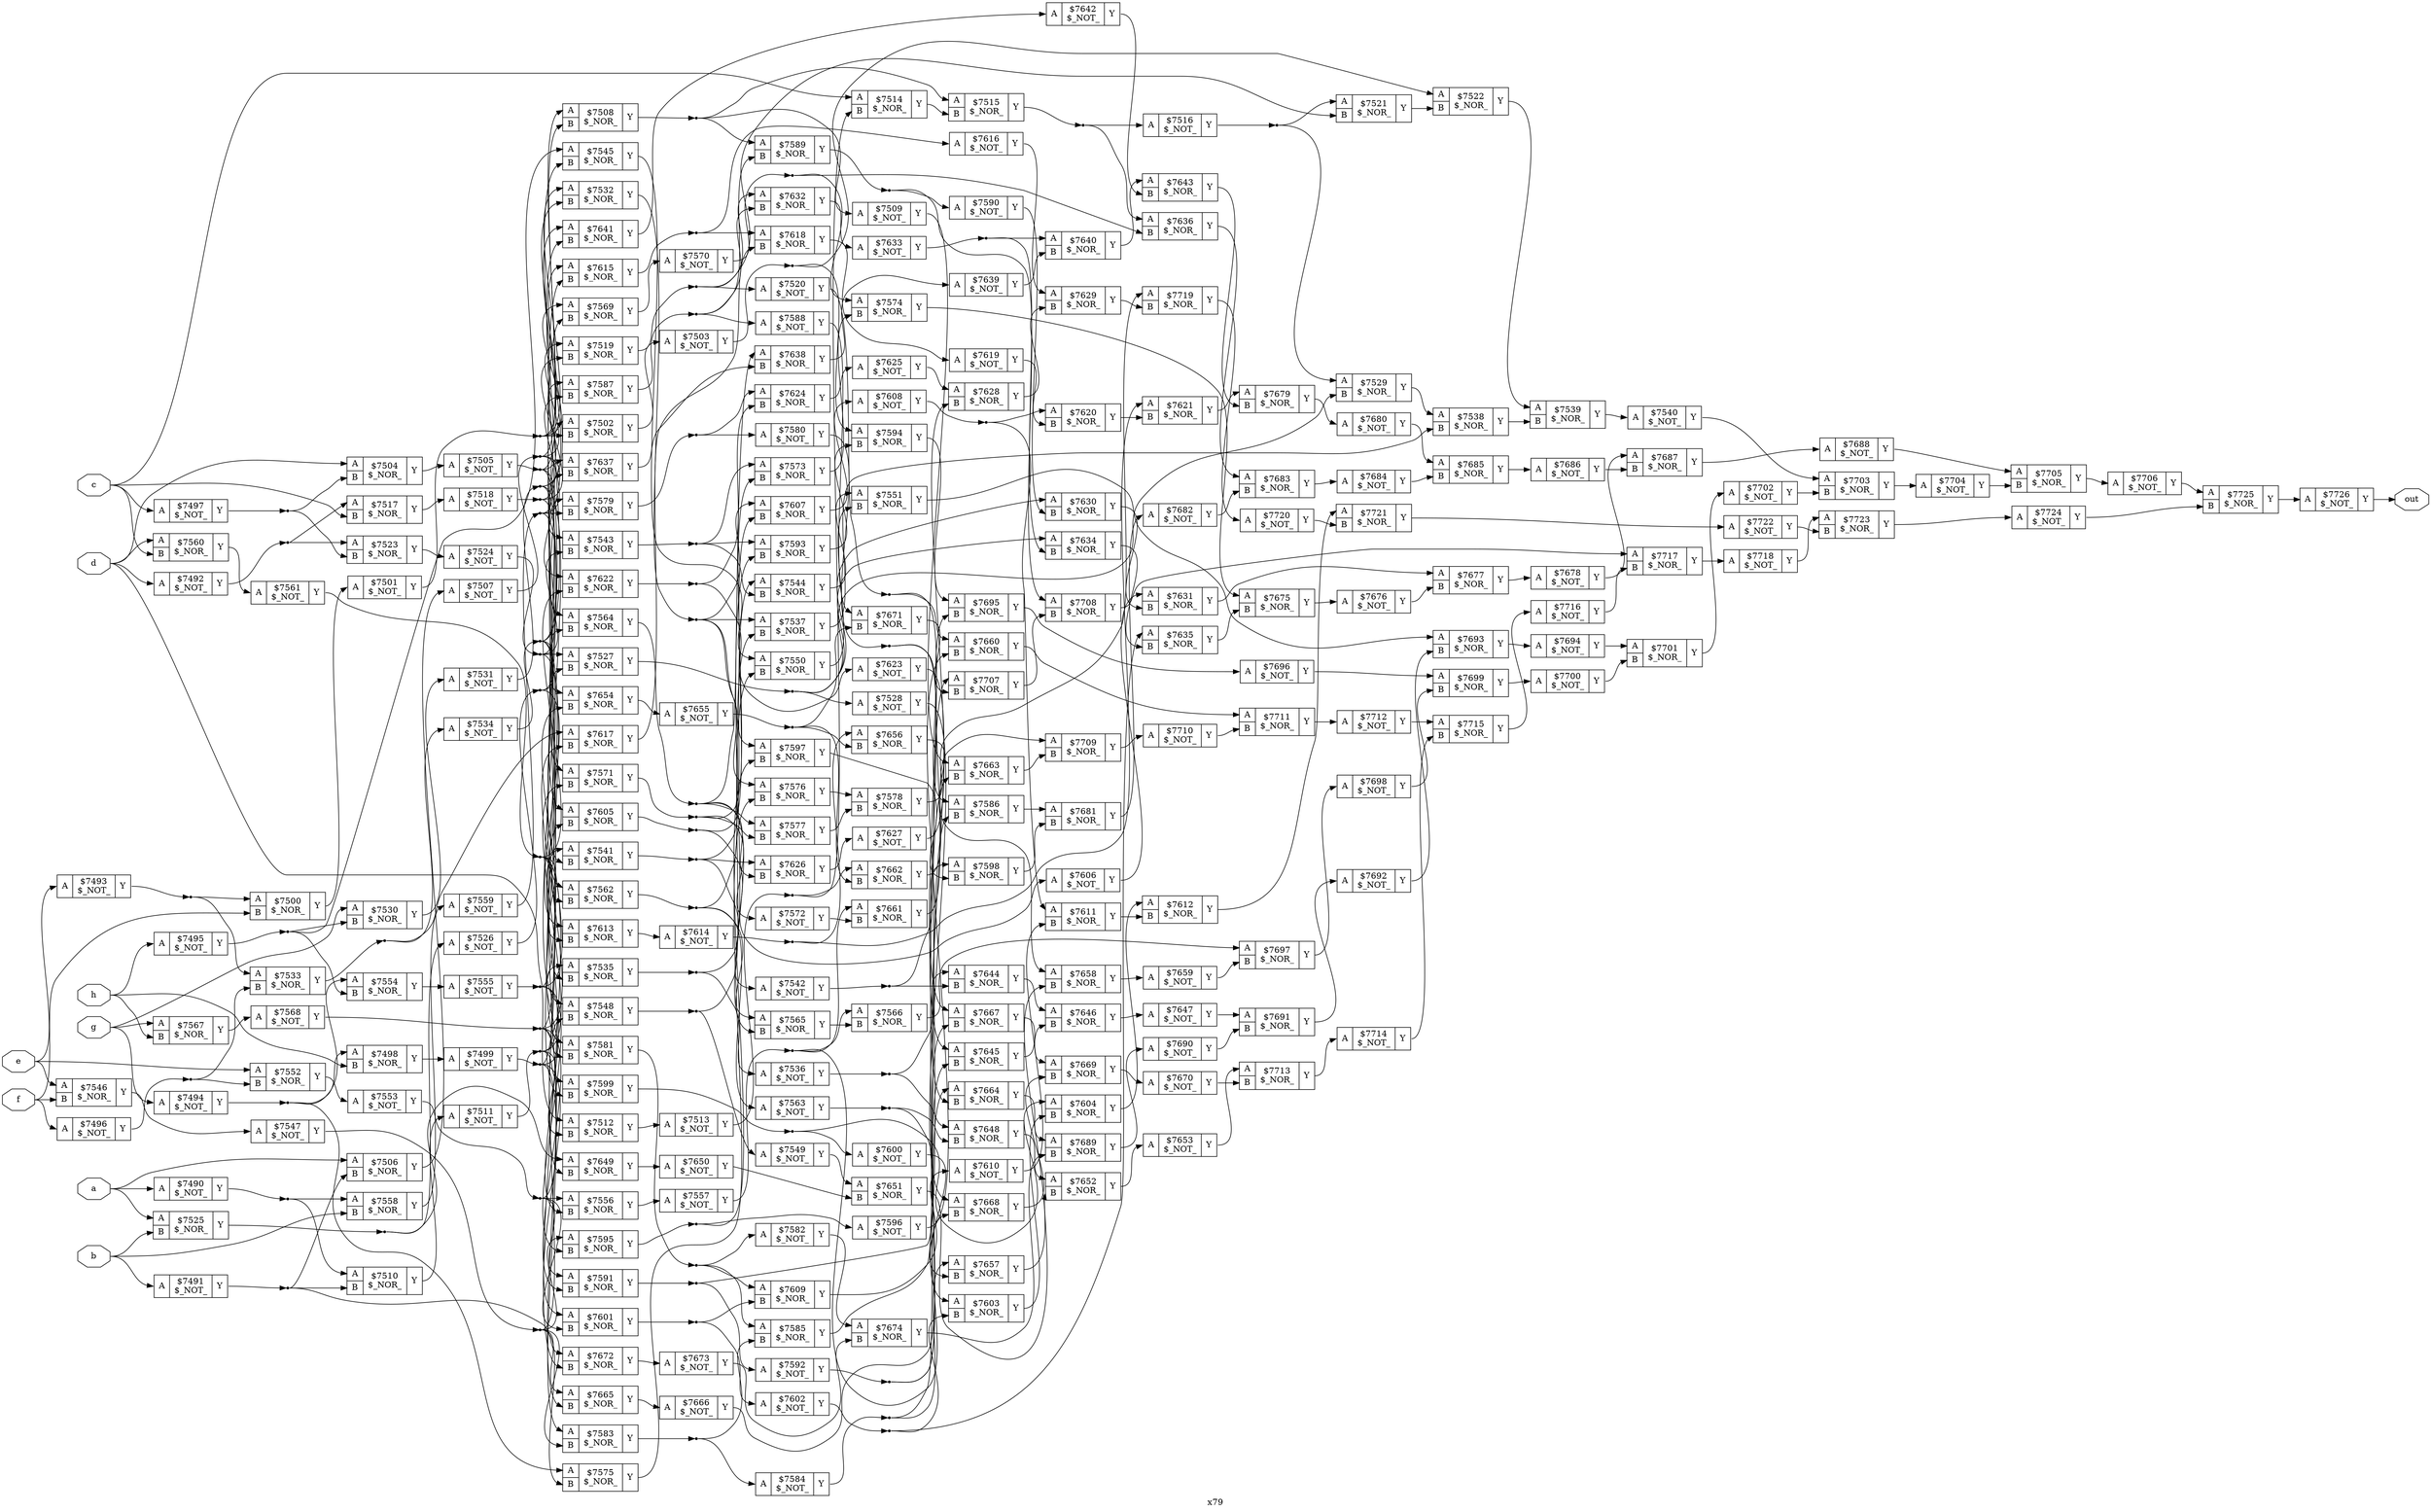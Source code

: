 digraph "x79" {
label="x79";
rankdir="LR";
remincross=true;
n237 [ shape=octagon, label="a", color="black", fontcolor="black" ];
n238 [ shape=octagon, label="b", color="black", fontcolor="black" ];
n239 [ shape=octagon, label="c", color="black", fontcolor="black" ];
n240 [ shape=octagon, label="d", color="black", fontcolor="black" ];
n241 [ shape=octagon, label="e", color="black", fontcolor="black" ];
n242 [ shape=octagon, label="f", color="black", fontcolor="black" ];
n243 [ shape=octagon, label="g", color="black", fontcolor="black" ];
n244 [ shape=octagon, label="h", color="black", fontcolor="black" ];
n245 [ shape=octagon, label="out", color="black", fontcolor="black" ];
c248 [ shape=record, label="{{<p246> A}|$7490\n$_NOT_|{<p247> Y}}" ];
c249 [ shape=record, label="{{<p246> A}|$7491\n$_NOT_|{<p247> Y}}" ];
c250 [ shape=record, label="{{<p246> A}|$7492\n$_NOT_|{<p247> Y}}" ];
c251 [ shape=record, label="{{<p246> A}|$7493\n$_NOT_|{<p247> Y}}" ];
c252 [ shape=record, label="{{<p246> A}|$7494\n$_NOT_|{<p247> Y}}" ];
c253 [ shape=record, label="{{<p246> A}|$7495\n$_NOT_|{<p247> Y}}" ];
c254 [ shape=record, label="{{<p246> A}|$7496\n$_NOT_|{<p247> Y}}" ];
c255 [ shape=record, label="{{<p246> A}|$7497\n$_NOT_|{<p247> Y}}" ];
c257 [ shape=record, label="{{<p246> A|<p256> B}|$7498\n$_NOR_|{<p247> Y}}" ];
c258 [ shape=record, label="{{<p246> A}|$7499\n$_NOT_|{<p247> Y}}" ];
c259 [ shape=record, label="{{<p246> A|<p256> B}|$7500\n$_NOR_|{<p247> Y}}" ];
c260 [ shape=record, label="{{<p246> A}|$7501\n$_NOT_|{<p247> Y}}" ];
c261 [ shape=record, label="{{<p246> A|<p256> B}|$7502\n$_NOR_|{<p247> Y}}" ];
c262 [ shape=record, label="{{<p246> A}|$7503\n$_NOT_|{<p247> Y}}" ];
c263 [ shape=record, label="{{<p246> A|<p256> B}|$7504\n$_NOR_|{<p247> Y}}" ];
c264 [ shape=record, label="{{<p246> A}|$7505\n$_NOT_|{<p247> Y}}" ];
c265 [ shape=record, label="{{<p246> A|<p256> B}|$7506\n$_NOR_|{<p247> Y}}" ];
c266 [ shape=record, label="{{<p246> A}|$7507\n$_NOT_|{<p247> Y}}" ];
c267 [ shape=record, label="{{<p246> A|<p256> B}|$7508\n$_NOR_|{<p247> Y}}" ];
c268 [ shape=record, label="{{<p246> A}|$7509\n$_NOT_|{<p247> Y}}" ];
c269 [ shape=record, label="{{<p246> A|<p256> B}|$7510\n$_NOR_|{<p247> Y}}" ];
c270 [ shape=record, label="{{<p246> A}|$7511\n$_NOT_|{<p247> Y}}" ];
c271 [ shape=record, label="{{<p246> A|<p256> B}|$7512\n$_NOR_|{<p247> Y}}" ];
c272 [ shape=record, label="{{<p246> A}|$7513\n$_NOT_|{<p247> Y}}" ];
c273 [ shape=record, label="{{<p246> A|<p256> B}|$7514\n$_NOR_|{<p247> Y}}" ];
c274 [ shape=record, label="{{<p246> A|<p256> B}|$7515\n$_NOR_|{<p247> Y}}" ];
c275 [ shape=record, label="{{<p246> A}|$7516\n$_NOT_|{<p247> Y}}" ];
c276 [ shape=record, label="{{<p246> A|<p256> B}|$7517\n$_NOR_|{<p247> Y}}" ];
c277 [ shape=record, label="{{<p246> A}|$7518\n$_NOT_|{<p247> Y}}" ];
c278 [ shape=record, label="{{<p246> A|<p256> B}|$7519\n$_NOR_|{<p247> Y}}" ];
c279 [ shape=record, label="{{<p246> A}|$7520\n$_NOT_|{<p247> Y}}" ];
c280 [ shape=record, label="{{<p246> A|<p256> B}|$7521\n$_NOR_|{<p247> Y}}" ];
c281 [ shape=record, label="{{<p246> A|<p256> B}|$7522\n$_NOR_|{<p247> Y}}" ];
c282 [ shape=record, label="{{<p246> A|<p256> B}|$7523\n$_NOR_|{<p247> Y}}" ];
c283 [ shape=record, label="{{<p246> A}|$7524\n$_NOT_|{<p247> Y}}" ];
c284 [ shape=record, label="{{<p246> A|<p256> B}|$7525\n$_NOR_|{<p247> Y}}" ];
c285 [ shape=record, label="{{<p246> A}|$7526\n$_NOT_|{<p247> Y}}" ];
c286 [ shape=record, label="{{<p246> A|<p256> B}|$7527\n$_NOR_|{<p247> Y}}" ];
c287 [ shape=record, label="{{<p246> A}|$7528\n$_NOT_|{<p247> Y}}" ];
c288 [ shape=record, label="{{<p246> A|<p256> B}|$7529\n$_NOR_|{<p247> Y}}" ];
c289 [ shape=record, label="{{<p246> A|<p256> B}|$7530\n$_NOR_|{<p247> Y}}" ];
c290 [ shape=record, label="{{<p246> A}|$7531\n$_NOT_|{<p247> Y}}" ];
c291 [ shape=record, label="{{<p246> A|<p256> B}|$7532\n$_NOR_|{<p247> Y}}" ];
c292 [ shape=record, label="{{<p246> A|<p256> B}|$7533\n$_NOR_|{<p247> Y}}" ];
c293 [ shape=record, label="{{<p246> A}|$7534\n$_NOT_|{<p247> Y}}" ];
c294 [ shape=record, label="{{<p246> A|<p256> B}|$7535\n$_NOR_|{<p247> Y}}" ];
c295 [ shape=record, label="{{<p246> A}|$7536\n$_NOT_|{<p247> Y}}" ];
c296 [ shape=record, label="{{<p246> A|<p256> B}|$7537\n$_NOR_|{<p247> Y}}" ];
c297 [ shape=record, label="{{<p246> A|<p256> B}|$7538\n$_NOR_|{<p247> Y}}" ];
c298 [ shape=record, label="{{<p246> A|<p256> B}|$7539\n$_NOR_|{<p247> Y}}" ];
c299 [ shape=record, label="{{<p246> A}|$7540\n$_NOT_|{<p247> Y}}" ];
c300 [ shape=record, label="{{<p246> A|<p256> B}|$7541\n$_NOR_|{<p247> Y}}" ];
c301 [ shape=record, label="{{<p246> A}|$7542\n$_NOT_|{<p247> Y}}" ];
c302 [ shape=record, label="{{<p246> A|<p256> B}|$7543\n$_NOR_|{<p247> Y}}" ];
c303 [ shape=record, label="{{<p246> A|<p256> B}|$7544\n$_NOR_|{<p247> Y}}" ];
c304 [ shape=record, label="{{<p246> A|<p256> B}|$7545\n$_NOR_|{<p247> Y}}" ];
c305 [ shape=record, label="{{<p246> A|<p256> B}|$7546\n$_NOR_|{<p247> Y}}" ];
c306 [ shape=record, label="{{<p246> A}|$7547\n$_NOT_|{<p247> Y}}" ];
c307 [ shape=record, label="{{<p246> A|<p256> B}|$7548\n$_NOR_|{<p247> Y}}" ];
c308 [ shape=record, label="{{<p246> A}|$7549\n$_NOT_|{<p247> Y}}" ];
c309 [ shape=record, label="{{<p246> A|<p256> B}|$7550\n$_NOR_|{<p247> Y}}" ];
c310 [ shape=record, label="{{<p246> A|<p256> B}|$7551\n$_NOR_|{<p247> Y}}" ];
c311 [ shape=record, label="{{<p246> A|<p256> B}|$7552\n$_NOR_|{<p247> Y}}" ];
c312 [ shape=record, label="{{<p246> A}|$7553\n$_NOT_|{<p247> Y}}" ];
c313 [ shape=record, label="{{<p246> A|<p256> B}|$7554\n$_NOR_|{<p247> Y}}" ];
c314 [ shape=record, label="{{<p246> A}|$7555\n$_NOT_|{<p247> Y}}" ];
c315 [ shape=record, label="{{<p246> A|<p256> B}|$7556\n$_NOR_|{<p247> Y}}" ];
c316 [ shape=record, label="{{<p246> A}|$7557\n$_NOT_|{<p247> Y}}" ];
c317 [ shape=record, label="{{<p246> A|<p256> B}|$7558\n$_NOR_|{<p247> Y}}" ];
c318 [ shape=record, label="{{<p246> A}|$7559\n$_NOT_|{<p247> Y}}" ];
c319 [ shape=record, label="{{<p246> A|<p256> B}|$7560\n$_NOR_|{<p247> Y}}" ];
c320 [ shape=record, label="{{<p246> A}|$7561\n$_NOT_|{<p247> Y}}" ];
c321 [ shape=record, label="{{<p246> A|<p256> B}|$7562\n$_NOR_|{<p247> Y}}" ];
c322 [ shape=record, label="{{<p246> A}|$7563\n$_NOT_|{<p247> Y}}" ];
c323 [ shape=record, label="{{<p246> A|<p256> B}|$7564\n$_NOR_|{<p247> Y}}" ];
c324 [ shape=record, label="{{<p246> A|<p256> B}|$7565\n$_NOR_|{<p247> Y}}" ];
c325 [ shape=record, label="{{<p246> A|<p256> B}|$7566\n$_NOR_|{<p247> Y}}" ];
c326 [ shape=record, label="{{<p246> A|<p256> B}|$7567\n$_NOR_|{<p247> Y}}" ];
c327 [ shape=record, label="{{<p246> A}|$7568\n$_NOT_|{<p247> Y}}" ];
c328 [ shape=record, label="{{<p246> A|<p256> B}|$7569\n$_NOR_|{<p247> Y}}" ];
c329 [ shape=record, label="{{<p246> A}|$7570\n$_NOT_|{<p247> Y}}" ];
c330 [ shape=record, label="{{<p246> A|<p256> B}|$7571\n$_NOR_|{<p247> Y}}" ];
c331 [ shape=record, label="{{<p246> A}|$7572\n$_NOT_|{<p247> Y}}" ];
c332 [ shape=record, label="{{<p246> A|<p256> B}|$7573\n$_NOR_|{<p247> Y}}" ];
c333 [ shape=record, label="{{<p246> A|<p256> B}|$7574\n$_NOR_|{<p247> Y}}" ];
c334 [ shape=record, label="{{<p246> A|<p256> B}|$7575\n$_NOR_|{<p247> Y}}" ];
c335 [ shape=record, label="{{<p246> A|<p256> B}|$7576\n$_NOR_|{<p247> Y}}" ];
c336 [ shape=record, label="{{<p246> A|<p256> B}|$7577\n$_NOR_|{<p247> Y}}" ];
c337 [ shape=record, label="{{<p246> A|<p256> B}|$7578\n$_NOR_|{<p247> Y}}" ];
c338 [ shape=record, label="{{<p246> A|<p256> B}|$7579\n$_NOR_|{<p247> Y}}" ];
c339 [ shape=record, label="{{<p246> A}|$7580\n$_NOT_|{<p247> Y}}" ];
c340 [ shape=record, label="{{<p246> A|<p256> B}|$7581\n$_NOR_|{<p247> Y}}" ];
c341 [ shape=record, label="{{<p246> A}|$7582\n$_NOT_|{<p247> Y}}" ];
c342 [ shape=record, label="{{<p246> A|<p256> B}|$7583\n$_NOR_|{<p247> Y}}" ];
c343 [ shape=record, label="{{<p246> A}|$7584\n$_NOT_|{<p247> Y}}" ];
c344 [ shape=record, label="{{<p246> A|<p256> B}|$7585\n$_NOR_|{<p247> Y}}" ];
c345 [ shape=record, label="{{<p246> A|<p256> B}|$7586\n$_NOR_|{<p247> Y}}" ];
c346 [ shape=record, label="{{<p246> A|<p256> B}|$7587\n$_NOR_|{<p247> Y}}" ];
c347 [ shape=record, label="{{<p246> A}|$7588\n$_NOT_|{<p247> Y}}" ];
c348 [ shape=record, label="{{<p246> A|<p256> B}|$7589\n$_NOR_|{<p247> Y}}" ];
c349 [ shape=record, label="{{<p246> A}|$7590\n$_NOT_|{<p247> Y}}" ];
c350 [ shape=record, label="{{<p246> A|<p256> B}|$7591\n$_NOR_|{<p247> Y}}" ];
c351 [ shape=record, label="{{<p246> A}|$7592\n$_NOT_|{<p247> Y}}" ];
c352 [ shape=record, label="{{<p246> A|<p256> B}|$7593\n$_NOR_|{<p247> Y}}" ];
c353 [ shape=record, label="{{<p246> A|<p256> B}|$7594\n$_NOR_|{<p247> Y}}" ];
c354 [ shape=record, label="{{<p246> A|<p256> B}|$7595\n$_NOR_|{<p247> Y}}" ];
c355 [ shape=record, label="{{<p246> A}|$7596\n$_NOT_|{<p247> Y}}" ];
c356 [ shape=record, label="{{<p246> A|<p256> B}|$7597\n$_NOR_|{<p247> Y}}" ];
c357 [ shape=record, label="{{<p246> A|<p256> B}|$7598\n$_NOR_|{<p247> Y}}" ];
c358 [ shape=record, label="{{<p246> A|<p256> B}|$7599\n$_NOR_|{<p247> Y}}" ];
c359 [ shape=record, label="{{<p246> A}|$7600\n$_NOT_|{<p247> Y}}" ];
c360 [ shape=record, label="{{<p246> A|<p256> B}|$7601\n$_NOR_|{<p247> Y}}" ];
c361 [ shape=record, label="{{<p246> A}|$7602\n$_NOT_|{<p247> Y}}" ];
c362 [ shape=record, label="{{<p246> A|<p256> B}|$7603\n$_NOR_|{<p247> Y}}" ];
c363 [ shape=record, label="{{<p246> A|<p256> B}|$7604\n$_NOR_|{<p247> Y}}" ];
c364 [ shape=record, label="{{<p246> A|<p256> B}|$7605\n$_NOR_|{<p247> Y}}" ];
c365 [ shape=record, label="{{<p246> A}|$7606\n$_NOT_|{<p247> Y}}" ];
c366 [ shape=record, label="{{<p246> A|<p256> B}|$7607\n$_NOR_|{<p247> Y}}" ];
c367 [ shape=record, label="{{<p246> A}|$7608\n$_NOT_|{<p247> Y}}" ];
c368 [ shape=record, label="{{<p246> A|<p256> B}|$7609\n$_NOR_|{<p247> Y}}" ];
c369 [ shape=record, label="{{<p246> A}|$7610\n$_NOT_|{<p247> Y}}" ];
c370 [ shape=record, label="{{<p246> A|<p256> B}|$7611\n$_NOR_|{<p247> Y}}" ];
c371 [ shape=record, label="{{<p246> A|<p256> B}|$7612\n$_NOR_|{<p247> Y}}" ];
c372 [ shape=record, label="{{<p246> A|<p256> B}|$7613\n$_NOR_|{<p247> Y}}" ];
c373 [ shape=record, label="{{<p246> A}|$7614\n$_NOT_|{<p247> Y}}" ];
c374 [ shape=record, label="{{<p246> A|<p256> B}|$7615\n$_NOR_|{<p247> Y}}" ];
c375 [ shape=record, label="{{<p246> A}|$7616\n$_NOT_|{<p247> Y}}" ];
c376 [ shape=record, label="{{<p246> A|<p256> B}|$7617\n$_NOR_|{<p247> Y}}" ];
c377 [ shape=record, label="{{<p246> A|<p256> B}|$7618\n$_NOR_|{<p247> Y}}" ];
c378 [ shape=record, label="{{<p246> A}|$7619\n$_NOT_|{<p247> Y}}" ];
c379 [ shape=record, label="{{<p246> A|<p256> B}|$7620\n$_NOR_|{<p247> Y}}" ];
c380 [ shape=record, label="{{<p246> A|<p256> B}|$7621\n$_NOR_|{<p247> Y}}" ];
c381 [ shape=record, label="{{<p246> A|<p256> B}|$7622\n$_NOR_|{<p247> Y}}" ];
c382 [ shape=record, label="{{<p246> A}|$7623\n$_NOT_|{<p247> Y}}" ];
c383 [ shape=record, label="{{<p246> A|<p256> B}|$7624\n$_NOR_|{<p247> Y}}" ];
c384 [ shape=record, label="{{<p246> A}|$7625\n$_NOT_|{<p247> Y}}" ];
c385 [ shape=record, label="{{<p246> A|<p256> B}|$7626\n$_NOR_|{<p247> Y}}" ];
c386 [ shape=record, label="{{<p246> A}|$7627\n$_NOT_|{<p247> Y}}" ];
c387 [ shape=record, label="{{<p246> A|<p256> B}|$7628\n$_NOR_|{<p247> Y}}" ];
c388 [ shape=record, label="{{<p246> A|<p256> B}|$7629\n$_NOR_|{<p247> Y}}" ];
c389 [ shape=record, label="{{<p246> A|<p256> B}|$7630\n$_NOR_|{<p247> Y}}" ];
c390 [ shape=record, label="{{<p246> A|<p256> B}|$7631\n$_NOR_|{<p247> Y}}" ];
c391 [ shape=record, label="{{<p246> A|<p256> B}|$7632\n$_NOR_|{<p247> Y}}" ];
c392 [ shape=record, label="{{<p246> A}|$7633\n$_NOT_|{<p247> Y}}" ];
c393 [ shape=record, label="{{<p246> A|<p256> B}|$7634\n$_NOR_|{<p247> Y}}" ];
c394 [ shape=record, label="{{<p246> A|<p256> B}|$7635\n$_NOR_|{<p247> Y}}" ];
c395 [ shape=record, label="{{<p246> A|<p256> B}|$7636\n$_NOR_|{<p247> Y}}" ];
c396 [ shape=record, label="{{<p246> A|<p256> B}|$7637\n$_NOR_|{<p247> Y}}" ];
c397 [ shape=record, label="{{<p246> A|<p256> B}|$7638\n$_NOR_|{<p247> Y}}" ];
c398 [ shape=record, label="{{<p246> A}|$7639\n$_NOT_|{<p247> Y}}" ];
c399 [ shape=record, label="{{<p246> A|<p256> B}|$7640\n$_NOR_|{<p247> Y}}" ];
c400 [ shape=record, label="{{<p246> A|<p256> B}|$7641\n$_NOR_|{<p247> Y}}" ];
c401 [ shape=record, label="{{<p246> A}|$7642\n$_NOT_|{<p247> Y}}" ];
c402 [ shape=record, label="{{<p246> A|<p256> B}|$7643\n$_NOR_|{<p247> Y}}" ];
c403 [ shape=record, label="{{<p246> A|<p256> B}|$7644\n$_NOR_|{<p247> Y}}" ];
c404 [ shape=record, label="{{<p246> A|<p256> B}|$7645\n$_NOR_|{<p247> Y}}" ];
c405 [ shape=record, label="{{<p246> A|<p256> B}|$7646\n$_NOR_|{<p247> Y}}" ];
c406 [ shape=record, label="{{<p246> A}|$7647\n$_NOT_|{<p247> Y}}" ];
c407 [ shape=record, label="{{<p246> A|<p256> B}|$7648\n$_NOR_|{<p247> Y}}" ];
c408 [ shape=record, label="{{<p246> A|<p256> B}|$7649\n$_NOR_|{<p247> Y}}" ];
c409 [ shape=record, label="{{<p246> A}|$7650\n$_NOT_|{<p247> Y}}" ];
c410 [ shape=record, label="{{<p246> A|<p256> B}|$7651\n$_NOR_|{<p247> Y}}" ];
c411 [ shape=record, label="{{<p246> A|<p256> B}|$7652\n$_NOR_|{<p247> Y}}" ];
c412 [ shape=record, label="{{<p246> A}|$7653\n$_NOT_|{<p247> Y}}" ];
c413 [ shape=record, label="{{<p246> A|<p256> B}|$7654\n$_NOR_|{<p247> Y}}" ];
c414 [ shape=record, label="{{<p246> A}|$7655\n$_NOT_|{<p247> Y}}" ];
c415 [ shape=record, label="{{<p246> A|<p256> B}|$7656\n$_NOR_|{<p247> Y}}" ];
c416 [ shape=record, label="{{<p246> A|<p256> B}|$7657\n$_NOR_|{<p247> Y}}" ];
c417 [ shape=record, label="{{<p246> A|<p256> B}|$7658\n$_NOR_|{<p247> Y}}" ];
c418 [ shape=record, label="{{<p246> A}|$7659\n$_NOT_|{<p247> Y}}" ];
c419 [ shape=record, label="{{<p246> A|<p256> B}|$7660\n$_NOR_|{<p247> Y}}" ];
c420 [ shape=record, label="{{<p246> A|<p256> B}|$7661\n$_NOR_|{<p247> Y}}" ];
c421 [ shape=record, label="{{<p246> A|<p256> B}|$7662\n$_NOR_|{<p247> Y}}" ];
c422 [ shape=record, label="{{<p246> A|<p256> B}|$7663\n$_NOR_|{<p247> Y}}" ];
c423 [ shape=record, label="{{<p246> A|<p256> B}|$7664\n$_NOR_|{<p247> Y}}" ];
c424 [ shape=record, label="{{<p246> A|<p256> B}|$7665\n$_NOR_|{<p247> Y}}" ];
c425 [ shape=record, label="{{<p246> A}|$7666\n$_NOT_|{<p247> Y}}" ];
c426 [ shape=record, label="{{<p246> A|<p256> B}|$7667\n$_NOR_|{<p247> Y}}" ];
c427 [ shape=record, label="{{<p246> A|<p256> B}|$7668\n$_NOR_|{<p247> Y}}" ];
c428 [ shape=record, label="{{<p246> A|<p256> B}|$7669\n$_NOR_|{<p247> Y}}" ];
c429 [ shape=record, label="{{<p246> A}|$7670\n$_NOT_|{<p247> Y}}" ];
c430 [ shape=record, label="{{<p246> A|<p256> B}|$7671\n$_NOR_|{<p247> Y}}" ];
c431 [ shape=record, label="{{<p246> A|<p256> B}|$7672\n$_NOR_|{<p247> Y}}" ];
c432 [ shape=record, label="{{<p246> A}|$7673\n$_NOT_|{<p247> Y}}" ];
c433 [ shape=record, label="{{<p246> A|<p256> B}|$7674\n$_NOR_|{<p247> Y}}" ];
c434 [ shape=record, label="{{<p246> A|<p256> B}|$7675\n$_NOR_|{<p247> Y}}" ];
c435 [ shape=record, label="{{<p246> A}|$7676\n$_NOT_|{<p247> Y}}" ];
c436 [ shape=record, label="{{<p246> A|<p256> B}|$7677\n$_NOR_|{<p247> Y}}" ];
c437 [ shape=record, label="{{<p246> A}|$7678\n$_NOT_|{<p247> Y}}" ];
c438 [ shape=record, label="{{<p246> A|<p256> B}|$7679\n$_NOR_|{<p247> Y}}" ];
c439 [ shape=record, label="{{<p246> A}|$7680\n$_NOT_|{<p247> Y}}" ];
c440 [ shape=record, label="{{<p246> A|<p256> B}|$7681\n$_NOR_|{<p247> Y}}" ];
c441 [ shape=record, label="{{<p246> A}|$7682\n$_NOT_|{<p247> Y}}" ];
c442 [ shape=record, label="{{<p246> A|<p256> B}|$7683\n$_NOR_|{<p247> Y}}" ];
c443 [ shape=record, label="{{<p246> A}|$7684\n$_NOT_|{<p247> Y}}" ];
c444 [ shape=record, label="{{<p246> A|<p256> B}|$7685\n$_NOR_|{<p247> Y}}" ];
c445 [ shape=record, label="{{<p246> A}|$7686\n$_NOT_|{<p247> Y}}" ];
c446 [ shape=record, label="{{<p246> A|<p256> B}|$7687\n$_NOR_|{<p247> Y}}" ];
c447 [ shape=record, label="{{<p246> A}|$7688\n$_NOT_|{<p247> Y}}" ];
c448 [ shape=record, label="{{<p246> A|<p256> B}|$7689\n$_NOR_|{<p247> Y}}" ];
c449 [ shape=record, label="{{<p246> A}|$7690\n$_NOT_|{<p247> Y}}" ];
c450 [ shape=record, label="{{<p246> A|<p256> B}|$7691\n$_NOR_|{<p247> Y}}" ];
c451 [ shape=record, label="{{<p246> A}|$7692\n$_NOT_|{<p247> Y}}" ];
c452 [ shape=record, label="{{<p246> A|<p256> B}|$7693\n$_NOR_|{<p247> Y}}" ];
c453 [ shape=record, label="{{<p246> A}|$7694\n$_NOT_|{<p247> Y}}" ];
c454 [ shape=record, label="{{<p246> A|<p256> B}|$7695\n$_NOR_|{<p247> Y}}" ];
c455 [ shape=record, label="{{<p246> A}|$7696\n$_NOT_|{<p247> Y}}" ];
c456 [ shape=record, label="{{<p246> A|<p256> B}|$7697\n$_NOR_|{<p247> Y}}" ];
c457 [ shape=record, label="{{<p246> A}|$7698\n$_NOT_|{<p247> Y}}" ];
c458 [ shape=record, label="{{<p246> A|<p256> B}|$7699\n$_NOR_|{<p247> Y}}" ];
c459 [ shape=record, label="{{<p246> A}|$7700\n$_NOT_|{<p247> Y}}" ];
c460 [ shape=record, label="{{<p246> A|<p256> B}|$7701\n$_NOR_|{<p247> Y}}" ];
c461 [ shape=record, label="{{<p246> A}|$7702\n$_NOT_|{<p247> Y}}" ];
c462 [ shape=record, label="{{<p246> A|<p256> B}|$7703\n$_NOR_|{<p247> Y}}" ];
c463 [ shape=record, label="{{<p246> A}|$7704\n$_NOT_|{<p247> Y}}" ];
c464 [ shape=record, label="{{<p246> A|<p256> B}|$7705\n$_NOR_|{<p247> Y}}" ];
c465 [ shape=record, label="{{<p246> A}|$7706\n$_NOT_|{<p247> Y}}" ];
c466 [ shape=record, label="{{<p246> A|<p256> B}|$7707\n$_NOR_|{<p247> Y}}" ];
c467 [ shape=record, label="{{<p246> A|<p256> B}|$7708\n$_NOR_|{<p247> Y}}" ];
c468 [ shape=record, label="{{<p246> A|<p256> B}|$7709\n$_NOR_|{<p247> Y}}" ];
c469 [ shape=record, label="{{<p246> A}|$7710\n$_NOT_|{<p247> Y}}" ];
c470 [ shape=record, label="{{<p246> A|<p256> B}|$7711\n$_NOR_|{<p247> Y}}" ];
c471 [ shape=record, label="{{<p246> A}|$7712\n$_NOT_|{<p247> Y}}" ];
c472 [ shape=record, label="{{<p246> A|<p256> B}|$7713\n$_NOR_|{<p247> Y}}" ];
c473 [ shape=record, label="{{<p246> A}|$7714\n$_NOT_|{<p247> Y}}" ];
c474 [ shape=record, label="{{<p246> A|<p256> B}|$7715\n$_NOR_|{<p247> Y}}" ];
c475 [ shape=record, label="{{<p246> A}|$7716\n$_NOT_|{<p247> Y}}" ];
c476 [ shape=record, label="{{<p246> A|<p256> B}|$7717\n$_NOR_|{<p247> Y}}" ];
c477 [ shape=record, label="{{<p246> A}|$7718\n$_NOT_|{<p247> Y}}" ];
c478 [ shape=record, label="{{<p246> A|<p256> B}|$7719\n$_NOR_|{<p247> Y}}" ];
c479 [ shape=record, label="{{<p246> A}|$7720\n$_NOT_|{<p247> Y}}" ];
c480 [ shape=record, label="{{<p246> A|<p256> B}|$7721\n$_NOR_|{<p247> Y}}" ];
c481 [ shape=record, label="{{<p246> A}|$7722\n$_NOT_|{<p247> Y}}" ];
c482 [ shape=record, label="{{<p246> A|<p256> B}|$7723\n$_NOR_|{<p247> Y}}" ];
c483 [ shape=record, label="{{<p246> A}|$7724\n$_NOT_|{<p247> Y}}" ];
c484 [ shape=record, label="{{<p246> A|<p256> B}|$7725\n$_NOR_|{<p247> Y}}" ];
c485 [ shape=record, label="{{<p246> A}|$7726\n$_NOT_|{<p247> Y}}" ];
n1 [ shape=point ];
c339:p247:e -> n1:w [color="black", label=""];
n1:e -> c345:p246:w [color="black", label=""];
n1:e -> c404:p246:w [color="black", label=""];
n10 [ shape=point ];
c348:p247:e -> n10:w [color="black", label=""];
n10:e -> c349:p246:w [color="black", label=""];
n10:e -> c467:p246:w [color="black", label=""];
c429:p247:e -> c472:p256:w [color="black", label=""];
c430:p247:e -> c466:p256:w [color="black", label=""];
c431:p247:e -> c432:p246:w [color="black", label=""];
c432:p247:e -> c433:p256:w [color="black", label=""];
c433:p247:e -> c448:p256:w [color="black", label=""];
c434:p247:e -> c435:p246:w [color="black", label=""];
c435:p247:e -> c436:p256:w [color="black", label=""];
c436:p247:e -> c437:p246:w [color="black", label=""];
c437:p247:e -> c446:p246:w [color="black", label=""];
c438:p247:e -> c439:p246:w [color="black", label=""];
n11 [ shape=point ];
c248:p247:e -> n11:w [color="black", label=""];
n11:e -> c269:p246:w [color="black", label=""];
n11:e -> c317:p246:w [color="black", label=""];
n110 [ shape=point ];
c258:p247:e -> n110:w [color="black", label=""];
n110:e -> c261:p246:w [color="black", label=""];
n110:e -> c294:p246:w [color="black", label=""];
n110:e -> c342:p246:w [color="black", label=""];
n110:e -> c360:p246:w [color="black", label=""];
c439:p247:e -> c444:p246:w [color="black", label=""];
c440:p247:e -> c441:p246:w [color="black", label=""];
c441:p247:e -> c442:p256:w [color="black", label=""];
c442:p247:e -> c443:p246:w [color="black", label=""];
c443:p247:e -> c444:p256:w [color="black", label=""];
c444:p247:e -> c445:p246:w [color="black", label=""];
c445:p247:e -> c446:p256:w [color="black", label=""];
c446:p247:e -> c447:p246:w [color="black", label=""];
c447:p247:e -> c464:p246:w [color="black", label=""];
c349:p247:e -> c389:p256:w [color="black", label=""];
c448:p247:e -> c449:p246:w [color="black", label=""];
c259:p247:e -> c260:p246:w [color="black", label=""];
c449:p247:e -> c450:p256:w [color="black", label=""];
c450:p247:e -> c451:p246:w [color="black", label=""];
c451:p247:e -> c452:p256:w [color="black", label=""];
c452:p247:e -> c453:p246:w [color="black", label=""];
c453:p247:e -> c460:p246:w [color="black", label=""];
c454:p247:e -> c455:p246:w [color="black", label=""];
c455:p247:e -> c458:p246:w [color="black", label=""];
c456:p247:e -> c457:p246:w [color="black", label=""];
n13 [ shape=point ];
c350:p247:e -> n13:w [color="black", label=""];
n13:e -> c351:p246:w [color="black", label=""];
n13:e -> c466:p246:w [color="black", label=""];
c457:p247:e -> c458:p256:w [color="black", label=""];
c458:p247:e -> c459:p246:w [color="black", label=""];
n132 [ shape=point ];
c260:p247:e -> n132:w [color="black", label=""];
n132:e -> c261:p256:w [color="black", label=""];
n132:e -> c291:p246:w [color="black", label=""];
n132:e -> c328:p246:w [color="black", label=""];
n132:e -> c374:p246:w [color="black", label=""];
c459:p247:e -> c460:p256:w [color="black", label=""];
c460:p247:e -> c461:p246:w [color="black", label=""];
c461:p247:e -> c462:p256:w [color="black", label=""];
c462:p247:e -> c463:p246:w [color="black", label=""];
c463:p247:e -> c464:p256:w [color="black", label=""];
c464:p247:e -> c465:p246:w [color="black", label=""];
c465:p247:e -> c484:p246:w [color="black", label=""];
n14 [ shape=point ];
c351:p247:e -> n14:w [color="black", label=""];
n14:e -> c404:p256:w [color="black", label=""];
n14:e -> c423:p246:w [color="black", label=""];
c466:p247:e -> c467:p256:w [color="black", label=""];
c467:p247:e -> c476:p246:w [color="black", label=""];
c468:p247:e -> c469:p246:w [color="black", label=""];
c261:p247:e -> c262:p246:w [color="black", label=""];
c469:p247:e -> c470:p256:w [color="black", label=""];
c470:p247:e -> c471:p246:w [color="black", label=""];
c471:p247:e -> c474:p246:w [color="black", label=""];
c472:p247:e -> c473:p246:w [color="black", label=""];
c473:p247:e -> c474:p256:w [color="black", label=""];
c474:p247:e -> c475:p246:w [color="black", label=""];
c352:p247:e -> c353:p256:w [color="black", label=""];
c475:p247:e -> c476:p256:w [color="black", label=""];
c476:p247:e -> c477:p246:w [color="black", label=""];
c477:p247:e -> c482:p246:w [color="black", label=""];
c478:p247:e -> c479:p246:w [color="black", label=""];
n154 [ shape=point ];
c262:p247:e -> n154:w [color="black", label=""];
n154:e -> c281:p246:w [color="black", label=""];
n154:e -> c353:p246:w [color="black", label=""];
c479:p247:e -> c480:p256:w [color="black", label=""];
c480:p247:e -> c481:p246:w [color="black", label=""];
c481:p247:e -> c482:p256:w [color="black", label=""];
c482:p247:e -> c483:p246:w [color="black", label=""];
c483:p247:e -> c484:p256:w [color="black", label=""];
c353:p247:e -> c454:p246:w [color="black", label=""];
c484:p247:e -> c485:p246:w [color="black", label=""];
c263:p247:e -> c264:p246:w [color="black", label=""];
n162 [ shape=point ];
c264:p247:e -> n162:w [color="black", label=""];
n162:e -> c267:p246:w [color="black", label=""];
n162:e -> c323:p246:w [color="black", label=""];
n162:e -> c330:p246:w [color="black", label=""];
n162:e -> c346:p246:w [color="black", label=""];
c265:p247:e -> c266:p246:w [color="black", label=""];
n164 [ shape=point ];
c266:p247:e -> n164:w [color="black", label=""];
n164:e -> c267:p256:w [color="black", label=""];
n164:e -> c278:p246:w [color="black", label=""];
n164:e -> c302:p246:w [color="black", label=""];
n164:e -> c381:p246:w [color="black", label=""];
n165 [ shape=point ];
c267:p247:e -> n165:w [color="black", label=""];
n165:e -> c268:p246:w [color="black", label=""];
n165:e -> c274:p246:w [color="black", label=""];
n165:e -> c348:p246:w [color="black", label=""];
c268:p247:e -> c422:p246:w [color="black", label=""];
c269:p247:e -> c270:p246:w [color="black", label=""];
n168 [ shape=point ];
c270:p247:e -> n168:w [color="black", label=""];
n168:e -> c271:p256:w [color="black", label=""];
n168:e -> c300:p246:w [color="black", label=""];
n168:e -> c330:p256:w [color="black", label=""];
n168:e -> c358:p246:w [color="black", label=""];
c271:p247:e -> c272:p246:w [color="black", label=""];
n17 [ shape=point ];
c354:p247:e -> n17:w [color="black", label=""];
n17:e -> c355:p246:w [color="black", label=""];
n17:e -> c356:p256:w [color="black", label=""];
n170 [ shape=point ];
c272:p247:e -> n170:w [color="black", label=""];
n170:e -> c273:p256:w [color="black", label=""];
n170:e -> c421:p246:w [color="black", label=""];
c273:p247:e -> c274:p256:w [color="black", label=""];
n172 [ shape=point ];
c274:p247:e -> n172:w [color="black", label=""];
n172:e -> c275:p246:w [color="black", label=""];
n172:e -> c395:p246:w [color="black", label=""];
n173 [ shape=point ];
c275:p247:e -> n173:w [color="black", label=""];
n173:e -> c280:p246:w [color="black", label=""];
n173:e -> c288:p246:w [color="black", label=""];
c276:p247:e -> c277:p246:w [color="black", label=""];
n175 [ shape=point ];
c277:p247:e -> n175:w [color="black", label=""];
n175:e -> c278:p256:w [color="black", label=""];
n175:e -> c300:p256:w [color="black", label=""];
n175:e -> c396:p246:w [color="black", label=""];
n176 [ shape=point ];
c278:p247:e -> n176:w [color="black", label=""];
n176:e -> c279:p246:w [color="black", label=""];
n176:e -> c280:p256:w [color="black", label=""];
n176:e -> c391:p246:w [color="black", label=""];
n177 [ shape=point ];
c279:p247:e -> n177:w [color="black", label=""];
n177:e -> c419:p246:w [color="black", label=""];
n177:e -> c426:p246:w [color="black", label=""];
c280:p247:e -> c281:p256:w [color="black", label=""];
c281:p247:e -> c298:p246:w [color="black", label=""];
c355:p247:e -> c419:p256:w [color="black", label=""];
c282:p247:e -> c283:p246:w [color="black", label=""];
n181 [ shape=point ];
c283:p247:e -> n181:w [color="black", label=""];
n181:e -> c286:p246:w [color="black", label=""];
n181:e -> c302:p256:w [color="black", label=""];
n181:e -> c338:p246:w [color="black", label=""];
n181:e -> c358:p256:w [color="black", label=""];
n182 [ shape=point ];
c284:p247:e -> n182:w [color="black", label=""];
n182:e -> c285:p246:w [color="black", label=""];
n182:e -> c408:p246:w [color="black", label=""];
n183 [ shape=point ];
c285:p247:e -> n183:w [color="black", label=""];
n183:e -> c286:p256:w [color="black", label=""];
n183:e -> c323:p256:w [color="black", label=""];
n183:e -> c372:p246:w [color="black", label=""];
n184 [ shape=point ];
c286:p247:e -> n184:w [color="black", label=""];
n184:e -> c287:p246:w [color="black", label=""];
n184:e -> c288:p256:w [color="black", label=""];
n184:e -> c389:p246:w [color="black", label=""];
n184:e -> c393:p246:w [color="black", label=""];
c287:p247:e -> c427:p246:w [color="black", label=""];
c288:p247:e -> c297:p246:w [color="black", label=""];
c289:p247:e -> c290:p246:w [color="black", label=""];
n188 [ shape=point ];
c290:p247:e -> n188:w [color="black", label=""];
n188:e -> c291:p256:w [color="black", label=""];
n188:e -> c307:p246:w [color="black", label=""];
n188:e -> c364:p246:w [color="black", label=""];
n188:e -> c400:p246:w [color="black", label=""];
n189 [ shape=point ];
c291:p247:e -> n189:w [color="black", label=""];
n189:e -> c296:p246:w [color="black", label=""];
n189:e -> c335:p246:w [color="black", label=""];
n189:e -> c356:p246:w [color="black", label=""];
n189:e -> c366:p246:w [color="black", label=""];
c356:p247:e -> c357:p256:w [color="black", label=""];
n190 [ shape=point ];
c292:p247:e -> n190:w [color="black", label=""];
n190:e -> c293:p246:w [color="black", label=""];
n190:e -> c376:p246:w [color="black", label=""];
n191 [ shape=point ];
c293:p247:e -> n191:w [color="black", label=""];
n191:e -> c294:p256:w [color="black", label=""];
n191:e -> c304:p256:w [color="black", label=""];
n191:e -> c340:p246:w [color="black", label=""];
n191:e -> c400:p256:w [color="black", label=""];
n191:e -> c413:p246:w [color="black", label=""];
n192 [ shape=point ];
c294:p247:e -> n192:w [color="black", label=""];
n192:e -> c295:p246:w [color="black", label=""];
n192:e -> c296:p256:w [color="black", label=""];
n193 [ shape=point ];
c295:p247:e -> n193:w [color="black", label=""];
n193:e -> c403:p246:w [color="black", label=""];
n193:e -> c407:p246:w [color="black", label=""];
c296:p247:e -> c297:p256:w [color="black", label=""];
c297:p247:e -> c298:p256:w [color="black", label=""];
c298:p247:e -> c299:p246:w [color="black", label=""];
c299:p247:e -> c462:p246:w [color="black", label=""];
n198 [ shape=point ];
c300:p247:e -> n198:w [color="black", label=""];
n198:e -> c301:p246:w [color="black", label=""];
n198:e -> c303:p246:w [color="black", label=""];
n198:e -> c385:p246:w [color="black", label=""];
n199 [ shape=point ];
c301:p247:e -> n199:w [color="black", label=""];
n199:e -> c357:p246:w [color="black", label=""];
n199:e -> c403:p256:w [color="black", label=""];
n2 [ shape=point ];
c340:p247:e -> n2:w [color="black", label=""];
n2:e -> c341:p246:w [color="black", label=""];
n2:e -> c344:p246:w [color="black", label=""];
n2:e -> c368:p246:w [color="black", label=""];
c357:p247:e -> c440:p256:w [color="black", label=""];
n200 [ shape=point ];
c302:p247:e -> n200:w [color="black", label=""];
n200:e -> c303:p256:w [color="black", label=""];
n200:e -> c332:p246:w [color="black", label=""];
n200:e -> c352:p246:w [color="black", label=""];
c303:p247:e -> c310:p246:w [color="black", label=""];
c304:p247:e -> c309:p246:w [color="black", label=""];
c305:p247:e -> c306:p246:w [color="black", label=""];
n204 [ shape=point ];
c306:p247:e -> n204:w [color="black", label=""];
n204:e -> c307:p256:w [color="black", label=""];
n204:e -> c334:p256:w [color="black", label=""];
n204:e -> c342:p256:w [color="black", label=""];
n204:e -> c354:p246:w [color="black", label=""];
n204:e -> c424:p246:w [color="black", label=""];
n205 [ shape=point ];
c307:p247:e -> n205:w [color="black", label=""];
n205:e -> c308:p246:w [color="black", label=""];
n205:e -> c309:p256:w [color="black", label=""];
c308:p247:e -> c410:p246:w [color="black", label=""];
c309:p247:e -> c310:p256:w [color="black", label=""];
c310:p247:e -> c452:p246:w [color="black", label=""];
c311:p247:e -> c312:p246:w [color="black", label=""];
n21 [ shape=point ];
c358:p247:e -> n21:w [color="black", label=""];
n21:e -> c359:p246:w [color="black", label=""];
n21:e -> c363:p246:w [color="black", label=""];
n210 [ shape=point ];
c312:p247:e -> n210:w [color="black", label=""];
n210:e -> c315:p246:w [color="black", label=""];
n210:e -> c350:p246:w [color="black", label=""];
n210:e -> c360:p256:w [color="black", label=""];
n210:e -> c364:p256:w [color="black", label=""];
c313:p247:e -> c314:p246:w [color="black", label=""];
n212 [ shape=point ];
c314:p247:e -> n212:w [color="black", label=""];
n212:e -> c315:p256:w [color="black", label=""];
n212:e -> c354:p256:w [color="black", label=""];
n212:e -> c374:p256:w [color="black", label=""];
n212:e -> c413:p256:w [color="black", label=""];
c315:p247:e -> c316:p246:w [color="black", label=""];
n214 [ shape=point ];
c316:p247:e -> n214:w [color="black", label=""];
n214:e -> c325:p246:w [color="black", label=""];
n214:e -> c420:p246:w [color="black", label=""];
n214:e -> c427:p256:w [color="black", label=""];
c317:p247:e -> c318:p246:w [color="black", label=""];
n216 [ shape=point ];
c318:p247:e -> n216:w [color="black", label=""];
n216:e -> c321:p246:w [color="black", label=""];
n216:e -> c338:p256:w [color="black", label=""];
n216:e -> c346:p256:w [color="black", label=""];
n216:e -> c396:p256:w [color="black", label=""];
c319:p247:e -> c320:p246:w [color="black", label=""];
n218 [ shape=point ];
c320:p247:e -> n218:w [color="black", label=""];
n218:e -> c321:p256:w [color="black", label=""];
n218:e -> c372:p256:w [color="black", label=""];
n218:e -> c381:p256:w [color="black", label=""];
n218:e -> c408:p256:w [color="black", label=""];
n218:e -> c431:p256:w [color="black", label=""];
n219 [ shape=point ];
c321:p247:e -> n219:w [color="black", label=""];
n219:e -> c322:p246:w [color="black", label=""];
n219:e -> c324:p246:w [color="black", label=""];
n219:e -> c352:p256:w [color="black", label=""];
n22 [ shape=point ];
c249:p247:e -> n22:w [color="black", label=""];
n22:e -> c265:p256:w [color="black", label=""];
n22:e -> c269:p256:w [color="black", label=""];
n22:e -> c431:p246:w [color="black", label=""];
n220 [ shape=point ];
c322:p247:e -> n220:w [color="black", label=""];
n220:e -> c362:p246:w [color="black", label=""];
n220:e -> c407:p256:w [color="black", label=""];
n221 [ shape=point ];
c323:p247:e -> n221:w [color="black", label=""];
n221:e -> c324:p256:w [color="black", label=""];
n221:e -> c336:p246:w [color="black", label=""];
n221:e -> c385:p256:w [color="black", label=""];
n221:e -> c397:p246:w [color="black", label=""];
c324:p247:e -> c325:p256:w [color="black", label=""];
c325:p247:e -> c456:p246:w [color="black", label=""];
c326:p247:e -> c327:p246:w [color="black", label=""];
n225 [ shape=point ];
c327:p247:e -> n225:w [color="black", label=""];
n225:e -> c328:p256:w [color="black", label=""];
n225:e -> c340:p256:w [color="black", label=""];
n225:e -> c350:p256:w [color="black", label=""];
n225:e -> c376:p256:w [color="black", label=""];
n225:e -> c424:p256:w [color="black", label=""];
c328:p247:e -> c329:p246:w [color="black", label=""];
n227 [ shape=point ];
c329:p247:e -> n227:w [color="black", label=""];
n227:e -> c333:p246:w [color="black", label=""];
n227:e -> c395:p256:w [color="black", label=""];
n228 [ shape=point ];
c330:p247:e -> n228:w [color="black", label=""];
n228:e -> c331:p246:w [color="black", label=""];
n228:e -> c332:p256:w [color="black", label=""];
n228:e -> c336:p256:w [color="black", label=""];
c331:p247:e -> c420:p256:w [color="black", label=""];
c359:p247:e -> c416:p256:w [color="black", label=""];
c332:p247:e -> c333:p256:w [color="black", label=""];
c333:p247:e -> c434:p246:w [color="black", label=""];
c334:p247:e -> c335:p256:w [color="black", label=""];
c335:p247:e -> c337:p246:w [color="black", label=""];
c336:p247:e -> c337:p256:w [color="black", label=""];
c337:p247:e -> c478:p246:w [color="black", label=""];
n236 [ shape=point ];
c338:p247:e -> n236:w [color="black", label=""];
n236:e -> c339:p246:w [color="black", label=""];
n236:e -> c383:p246:w [color="black", label=""];
n237:e -> c248:p246:w [color="black", label=""];
n237:e -> c265:p246:w [color="black", label=""];
n237:e -> c284:p246:w [color="black", label=""];
n238:e -> c249:p246:w [color="black", label=""];
n238:e -> c284:p256:w [color="black", label=""];
n238:e -> c317:p256:w [color="black", label=""];
n239:e -> c255:p246:w [color="black", label=""];
n239:e -> c273:p246:w [color="black", label=""];
n239:e -> c276:p256:w [color="black", label=""];
n239:e -> c319:p256:w [color="black", label=""];
n24 [ shape=point ];
c360:p247:e -> n24:w [color="black", label=""];
n24:e -> c361:p246:w [color="black", label=""];
n24:e -> c368:p256:w [color="black", label=""];
n240:e -> c250:p246:w [color="black", label=""];
n240:e -> c263:p246:w [color="black", label=""];
n240:e -> c271:p246:w [color="black", label=""];
n240:e -> c319:p246:w [color="black", label=""];
n241:e -> c251:p246:w [color="black", label=""];
n241:e -> c305:p246:w [color="black", label=""];
n241:e -> c311:p246:w [color="black", label=""];
n242:e -> c254:p246:w [color="black", label=""];
n242:e -> c259:p256:w [color="black", label=""];
n242:e -> c305:p256:w [color="black", label=""];
n243:e -> c252:p246:w [color="black", label=""];
n243:e -> c289:p246:w [color="black", label=""];
n243:e -> c326:p246:w [color="black", label=""];
n244:e -> c253:p246:w [color="black", label=""];
n244:e -> c257:p256:w [color="black", label=""];
n244:e -> c326:p256:w [color="black", label=""];
c485:p247:e -> n245:w [color="black", label=""];
n25 [ shape=point ];
c361:p247:e -> n25:w [color="black", label=""];
n25:e -> c362:p256:w [color="black", label=""];
n25:e -> c394:p246:w [color="black", label=""];
c362:p247:e -> c363:p256:w [color="black", label=""];
c363:p247:e -> c371:p246:w [color="black", label=""];
n28 [ shape=point ];
c364:p247:e -> n28:w [color="black", label=""];
n28:e -> c365:p246:w [color="black", label=""];
n28:e -> c366:p256:w [color="black", label=""];
c365:p247:e -> c390:p246:w [color="black", label=""];
c341:p247:e -> c433:p246:w [color="black", label=""];
c366:p247:e -> c367:p246:w [color="black", label=""];
n31 [ shape=point ];
c367:p247:e -> n31:w [color="black", label=""];
n31:e -> c370:p246:w [color="black", label=""];
n31:e -> c379:p246:w [color="black", label=""];
c368:p247:e -> c369:p246:w [color="black", label=""];
n33 [ shape=point ];
c250:p247:e -> n33:w [color="black", label=""];
n33:e -> c276:p246:w [color="black", label=""];
n33:e -> c282:p246:w [color="black", label=""];
c369:p247:e -> c370:p256:w [color="black", label=""];
c370:p247:e -> c371:p256:w [color="black", label=""];
c371:p247:e -> c480:p246:w [color="black", label=""];
c372:p247:e -> c373:p246:w [color="black", label=""];
n38 [ shape=point ];
c373:p247:e -> n38:w [color="black", label=""];
n38:e -> c380:p246:w [color="black", label=""];
n38:e -> c415:p246:w [color="black", label=""];
n39 [ shape=point ];
c374:p247:e -> n39:w [color="black", label=""];
n39:e -> c375:p246:w [color="black", label=""];
n39:e -> c377:p246:w [color="black", label=""];
n4 [ shape=point ];
c342:p247:e -> n4:w [color="black", label=""];
n4:e -> c343:p246:w [color="black", label=""];
n4:e -> c344:p256:w [color="black", label=""];
c375:p247:e -> c388:p246:w [color="black", label=""];
c376:p247:e -> c377:p256:w [color="black", label=""];
c377:p247:e -> c378:p246:w [color="black", label=""];
c378:p247:e -> c379:p256:w [color="black", label=""];
n44 [ shape=point ];
c251:p247:e -> n44:w [color="black", label=""];
n44:e -> c259:p246:w [color="black", label=""];
n44:e -> c292:p246:w [color="black", label=""];
c379:p247:e -> c380:p256:w [color="black", label=""];
c380:p247:e -> c438:p246:w [color="black", label=""];
n47 [ shape=point ];
c381:p247:e -> n47:w [color="black", label=""];
n47:e -> c382:p246:w [color="black", label=""];
n47:e -> c383:p256:w [color="black", label=""];
c382:p247:e -> c423:p256:w [color="black", label=""];
c383:p247:e -> c384:p246:w [color="black", label=""];
n5 [ shape=point ];
c343:p247:e -> n5:w [color="black", label=""];
n5:e -> c416:p246:w [color="black", label=""];
n5:e -> c422:p256:w [color="black", label=""];
c384:p247:e -> c387:p246:w [color="black", label=""];
c385:p247:e -> c386:p246:w [color="black", label=""];
c386:p247:e -> c387:p256:w [color="black", label=""];
c387:p247:e -> c388:p256:w [color="black", label=""];
c388:p247:e -> c478:p256:w [color="black", label=""];
n55 [ shape=point ];
c252:p247:e -> n55:w [color="black", label=""];
n55:e -> c257:p246:w [color="black", label=""];
n55:e -> c313:p246:w [color="black", label=""];
n55:e -> c334:p246:w [color="black", label=""];
c389:p247:e -> c390:p256:w [color="black", label=""];
c390:p247:e -> c436:p246:w [color="black", label=""];
c391:p247:e -> c392:p246:w [color="black", label=""];
n59 [ shape=point ];
c392:p247:e -> n59:w [color="black", label=""];
n59:e -> c393:p256:w [color="black", label=""];
n59:e -> c399:p246:w [color="black", label=""];
c344:p247:e -> c345:p256:w [color="black", label=""];
c393:p247:e -> c394:p256:w [color="black", label=""];
c394:p247:e -> c434:p256:w [color="black", label=""];
c395:p247:e -> c442:p246:w [color="black", label=""];
c396:p247:e -> c397:p256:w [color="black", label=""];
c397:p247:e -> c398:p246:w [color="black", label=""];
c398:p247:e -> c399:p256:w [color="black", label=""];
n66 [ shape=point ];
c253:p247:e -> n66:w [color="black", label=""];
n66:e -> c289:p256:w [color="black", label=""];
n66:e -> c304:p246:w [color="black", label=""];
n66:e -> c313:p256:w [color="black", label=""];
c399:p247:e -> c402:p246:w [color="black", label=""];
c400:p247:e -> c401:p246:w [color="black", label=""];
c401:p247:e -> c402:p256:w [color="black", label=""];
c345:p247:e -> c440:p246:w [color="black", label=""];
c402:p247:e -> c438:p256:w [color="black", label=""];
c403:p247:e -> c405:p246:w [color="black", label=""];
c404:p247:e -> c405:p256:w [color="black", label=""];
c405:p247:e -> c406:p246:w [color="black", label=""];
c406:p247:e -> c450:p246:w [color="black", label=""];
c407:p247:e -> c411:p246:w [color="black", label=""];
c408:p247:e -> c409:p246:w [color="black", label=""];
n77 [ shape=point ];
c254:p247:e -> n77:w [color="black", label=""];
n77:e -> c292:p256:w [color="black", label=""];
n77:e -> c311:p256:w [color="black", label=""];
c409:p247:e -> c410:p256:w [color="black", label=""];
c410:p247:e -> c411:p256:w [color="black", label=""];
n8 [ shape=point ];
c346:p247:e -> n8:w [color="black", label=""];
n8:e -> c347:p246:w [color="black", label=""];
n8:e -> c348:p256:w [color="black", label=""];
n8:e -> c391:p256:w [color="black", label=""];
c411:p247:e -> c412:p246:w [color="black", label=""];
c412:p247:e -> c472:p246:w [color="black", label=""];
c413:p247:e -> c414:p246:w [color="black", label=""];
n83 [ shape=point ];
c414:p247:e -> n83:w [color="black", label=""];
n83:e -> c415:p256:w [color="black", label=""];
n83:e -> c421:p256:w [color="black", label=""];
n83:e -> c430:p256:w [color="black", label=""];
c415:p247:e -> c417:p246:w [color="black", label=""];
c416:p247:e -> c417:p256:w [color="black", label=""];
c417:p247:e -> c418:p246:w [color="black", label=""];
c418:p247:e -> c456:p256:w [color="black", label=""];
n88 [ shape=point ];
c255:p247:e -> n88:w [color="black", label=""];
n88:e -> c263:p256:w [color="black", label=""];
n88:e -> c282:p256:w [color="black", label=""];
c419:p247:e -> c470:p246:w [color="black", label=""];
c347:p247:e -> c430:p246:w [color="black", label=""];
c420:p247:e -> c454:p256:w [color="black", label=""];
c421:p247:e -> c468:p246:w [color="black", label=""];
c422:p247:e -> c468:p256:w [color="black", label=""];
c423:p247:e -> c448:p246:w [color="black", label=""];
c424:p247:e -> c425:p246:w [color="black", label=""];
c425:p247:e -> c426:p256:w [color="black", label=""];
c426:p247:e -> c428:p246:w [color="black", label=""];
c427:p247:e -> c428:p256:w [color="black", label=""];
c428:p247:e -> c429:p246:w [color="black", label=""];
c257:p247:e -> c258:p246:w [color="black", label=""];
}
